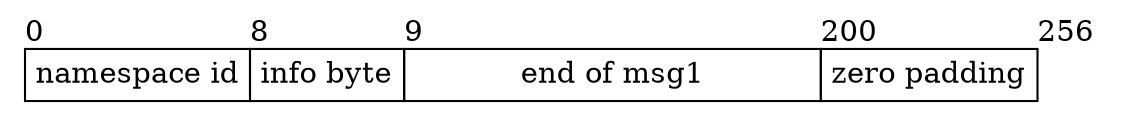 digraph G {
    node [shape = record, penwidth = 0];

    share [label=<
    <table border="0" cellborder="1" cellspacing="0">
        <tr>
            <td align="left" border="0" cellpadding="0">0</td>
            <td align="left" border="0" cellpadding="0">8</td>
            <td align="left" border="0" cellpadding="0">9</td>
            <td align="left" border="0" cellpadding="0">200</td>
            <td align="left" border="0" cellpadding="0">256</td>
        </tr>
        <tr>
            <td width="8" cellpadding="4">namespace id</td>
            <td width="1" cellpadding="4">info byte</td>
            <td width="200" cellpadding="4">end of msg1</td>
            <td width="100" cellpadding="4">zero padding</td>
        </tr>
    </table>
    >];
}
